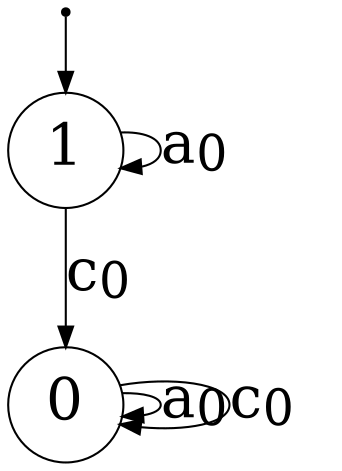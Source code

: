 digraph G {
"n0"[label= <0> shape=circle color="black" style=wedged fillcolor="white" style=filled fontsize="28"];
"n1"[label= <1> shape=circle color="black" style=wedged fillcolor="white" style=filled fontsize="28"];
"ArbitraryUnusedNameNoWorriesJustGrooving2"[fontSize=1 shape=point];
{"ArbitraryUnusedNameNoWorriesJustGrooving2"}->{"n1"};
{"n0"}->{"n0"}[label = <a<sub>0</sub>> color="black" arrowhead="normal" style="" fontsize="28"];
{"n0"}->{"n0"}[label = <c<sub>0</sub>> color="black" arrowhead="normal" style="" fontsize="28"];
{"n1"}->{"n0"}[label = <c<sub>0</sub>> color="black" arrowhead="normal" style="" fontsize="28"];
{"n1"}->{"n1"}[label = <a<sub>0</sub>> color="black" arrowhead="normal" style="" fontsize="28"];
}
